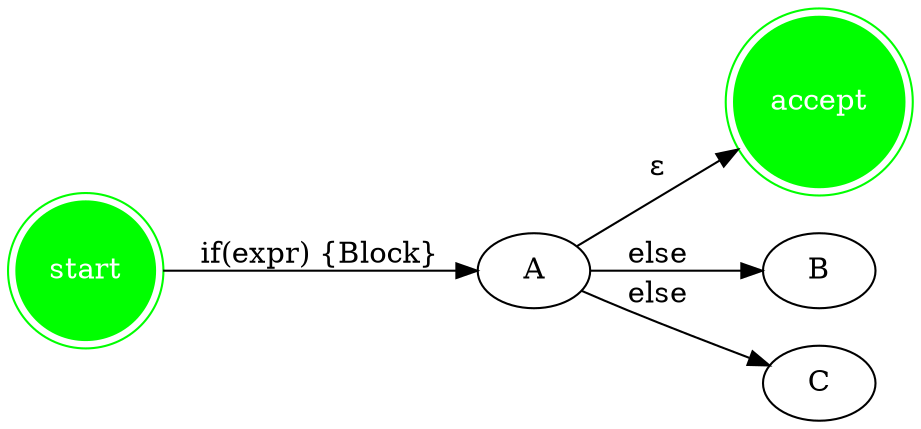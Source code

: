digraph {

	rankdir="LR"

	node[shape=doublecircle, style=filled]
	node[color=green, fillcolor=green,fontcolor=white]
	start
	accept
	node[color=red, fillcolor=red]
	node[shape=ellipse]
	node[color=black, fillcolor=white, fontcolor=black]

	start -> A [label="if(expr) {Block}"]
	A -> accept [label="ε"]
	A -> B [label="else"]
	A -> C [label="else"]

}